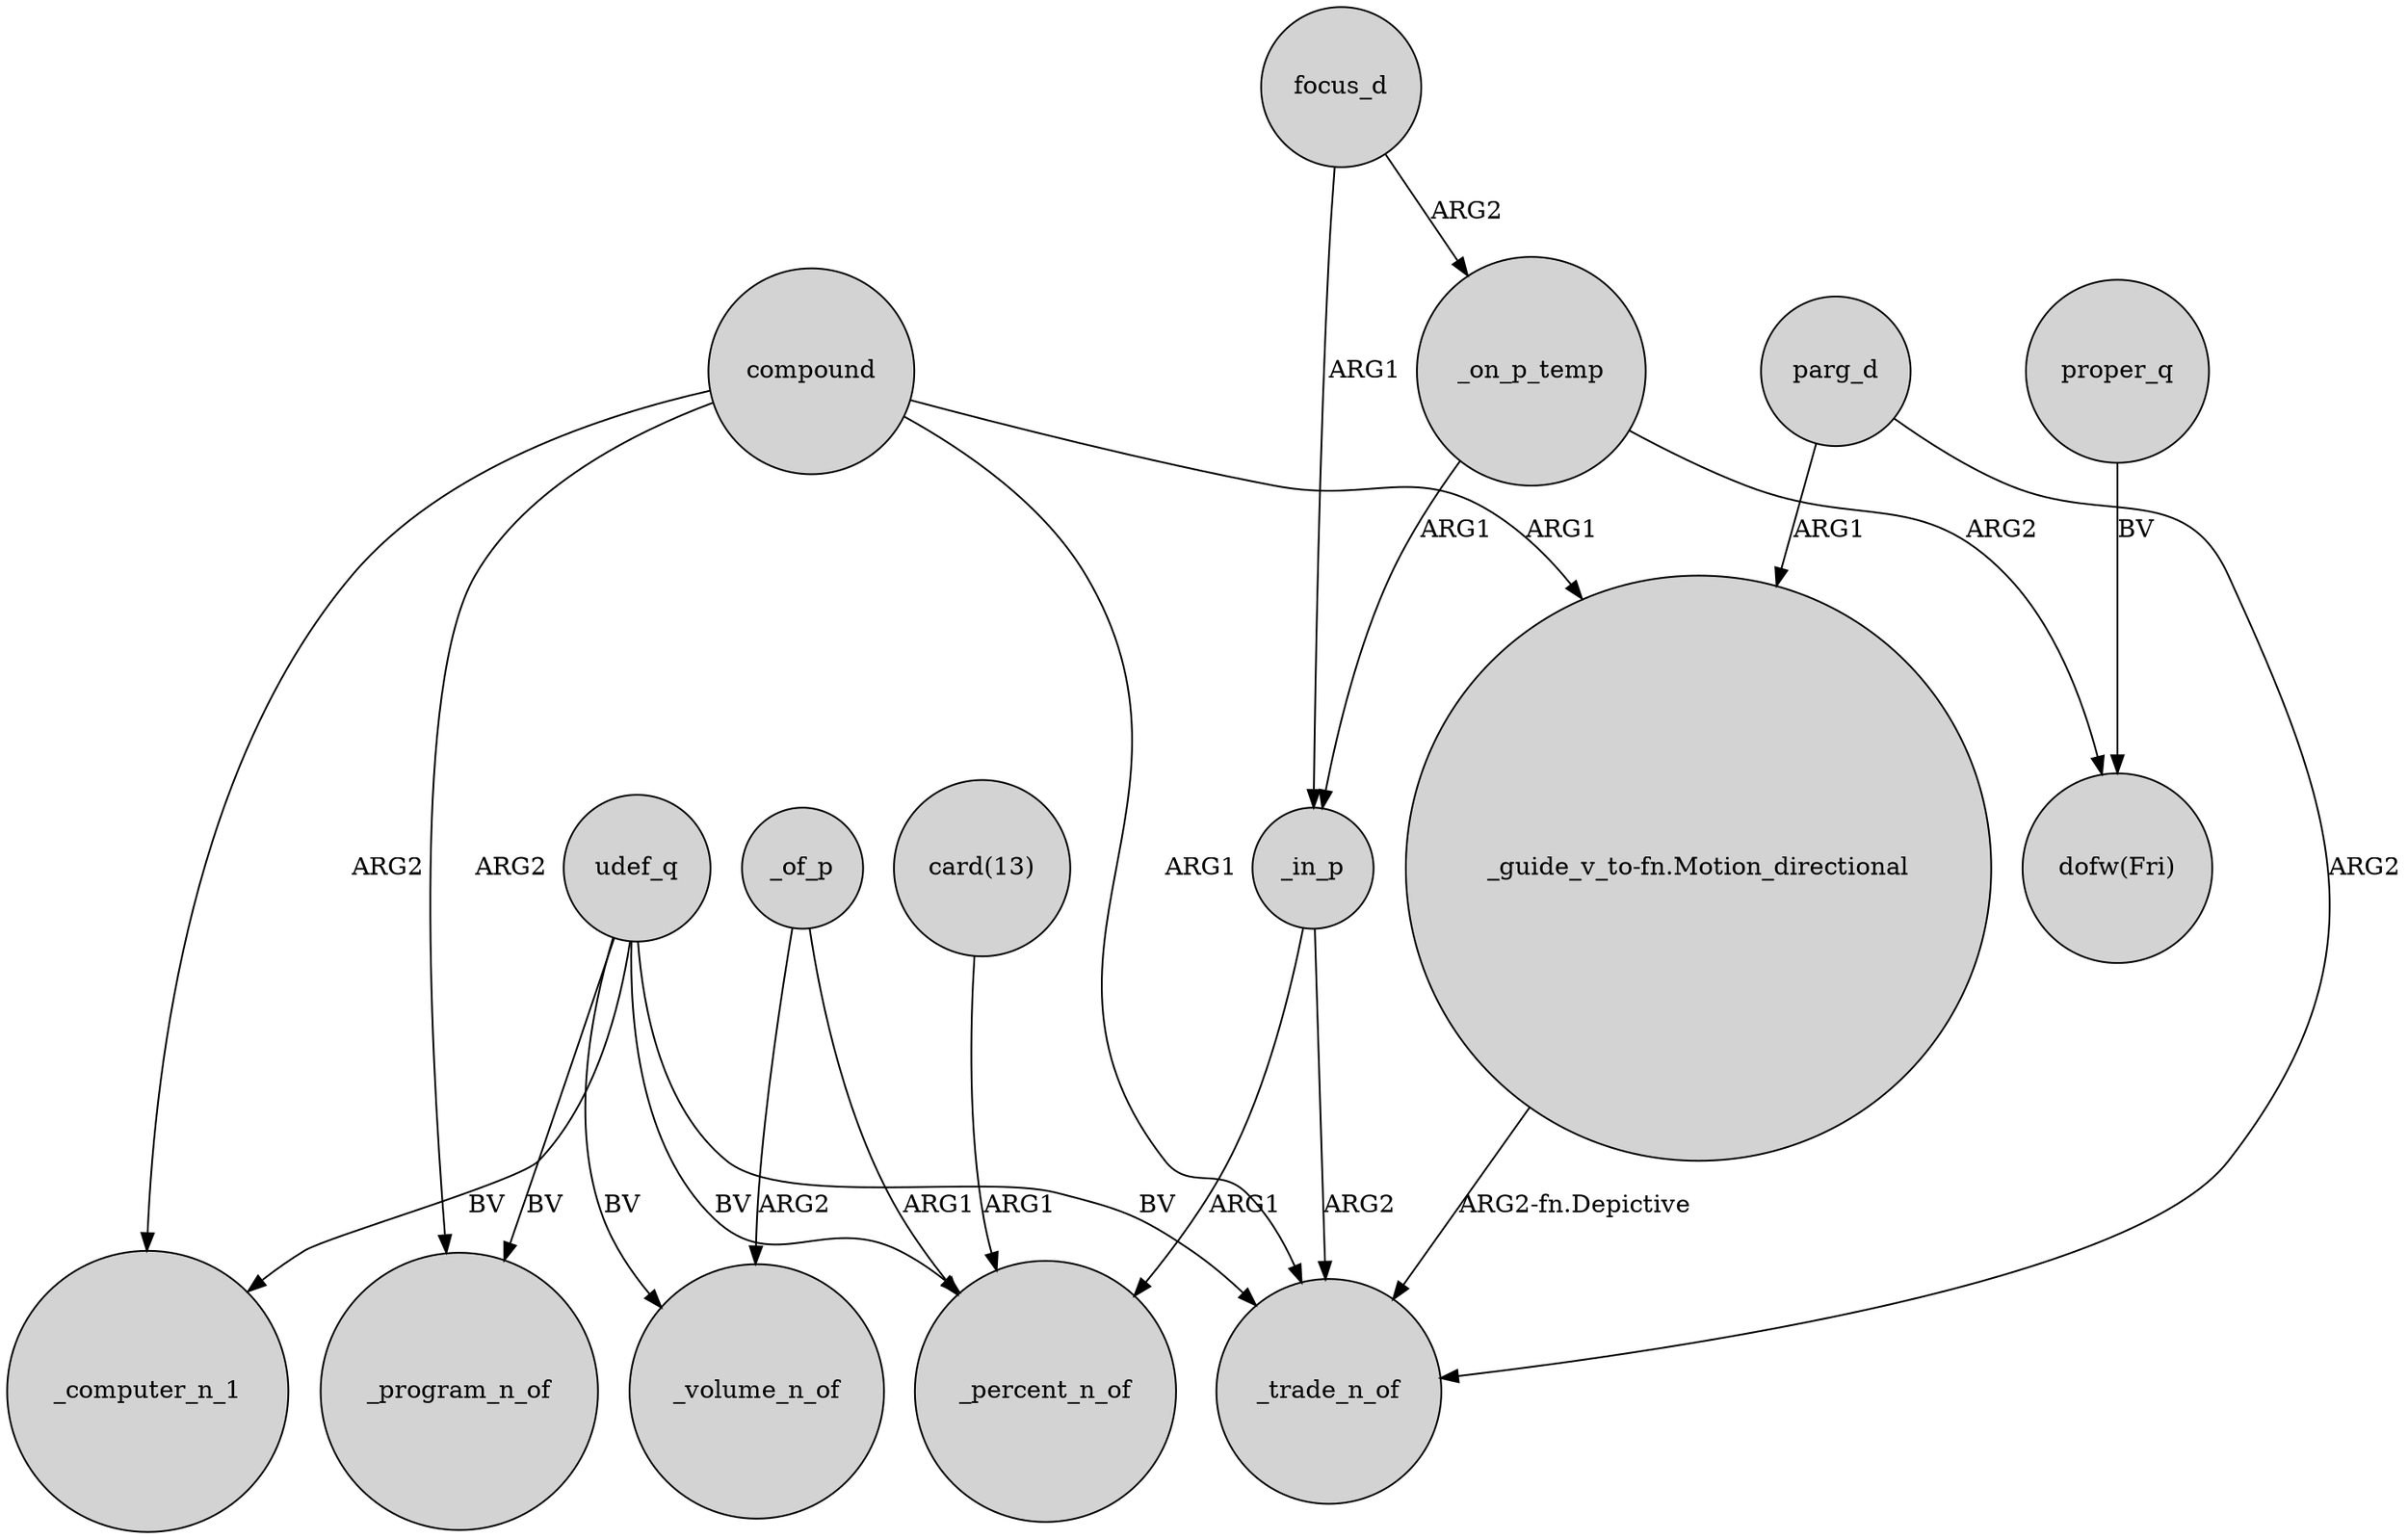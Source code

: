 digraph {
	node [shape=circle style=filled]
	compound -> "_guide_v_to-fn.Motion_directional" [label=ARG1]
	focus_d -> _on_p_temp [label=ARG2]
	proper_q -> "dofw(Fri)" [label=BV]
	compound -> _trade_n_of [label=ARG1]
	parg_d -> _trade_n_of [label=ARG2]
	compound -> _computer_n_1 [label=ARG2]
	focus_d -> _in_p [label=ARG1]
	_of_p -> _percent_n_of [label=ARG1]
	udef_q -> _volume_n_of [label=BV]
	udef_q -> _program_n_of [label=BV]
	compound -> _program_n_of [label=ARG2]
	"_guide_v_to-fn.Motion_directional" -> _trade_n_of [label="ARG2-fn.Depictive"]
	_of_p -> _volume_n_of [label=ARG2]
	"card(13)" -> _percent_n_of [label=ARG1]
	udef_q -> _percent_n_of [label=BV]
	_on_p_temp -> "dofw(Fri)" [label=ARG2]
	parg_d -> "_guide_v_to-fn.Motion_directional" [label=ARG1]
	udef_q -> _computer_n_1 [label=BV]
	_on_p_temp -> _in_p [label=ARG1]
	udef_q -> _trade_n_of [label=BV]
	_in_p -> _trade_n_of [label=ARG2]
	_in_p -> _percent_n_of [label=ARG1]
}
